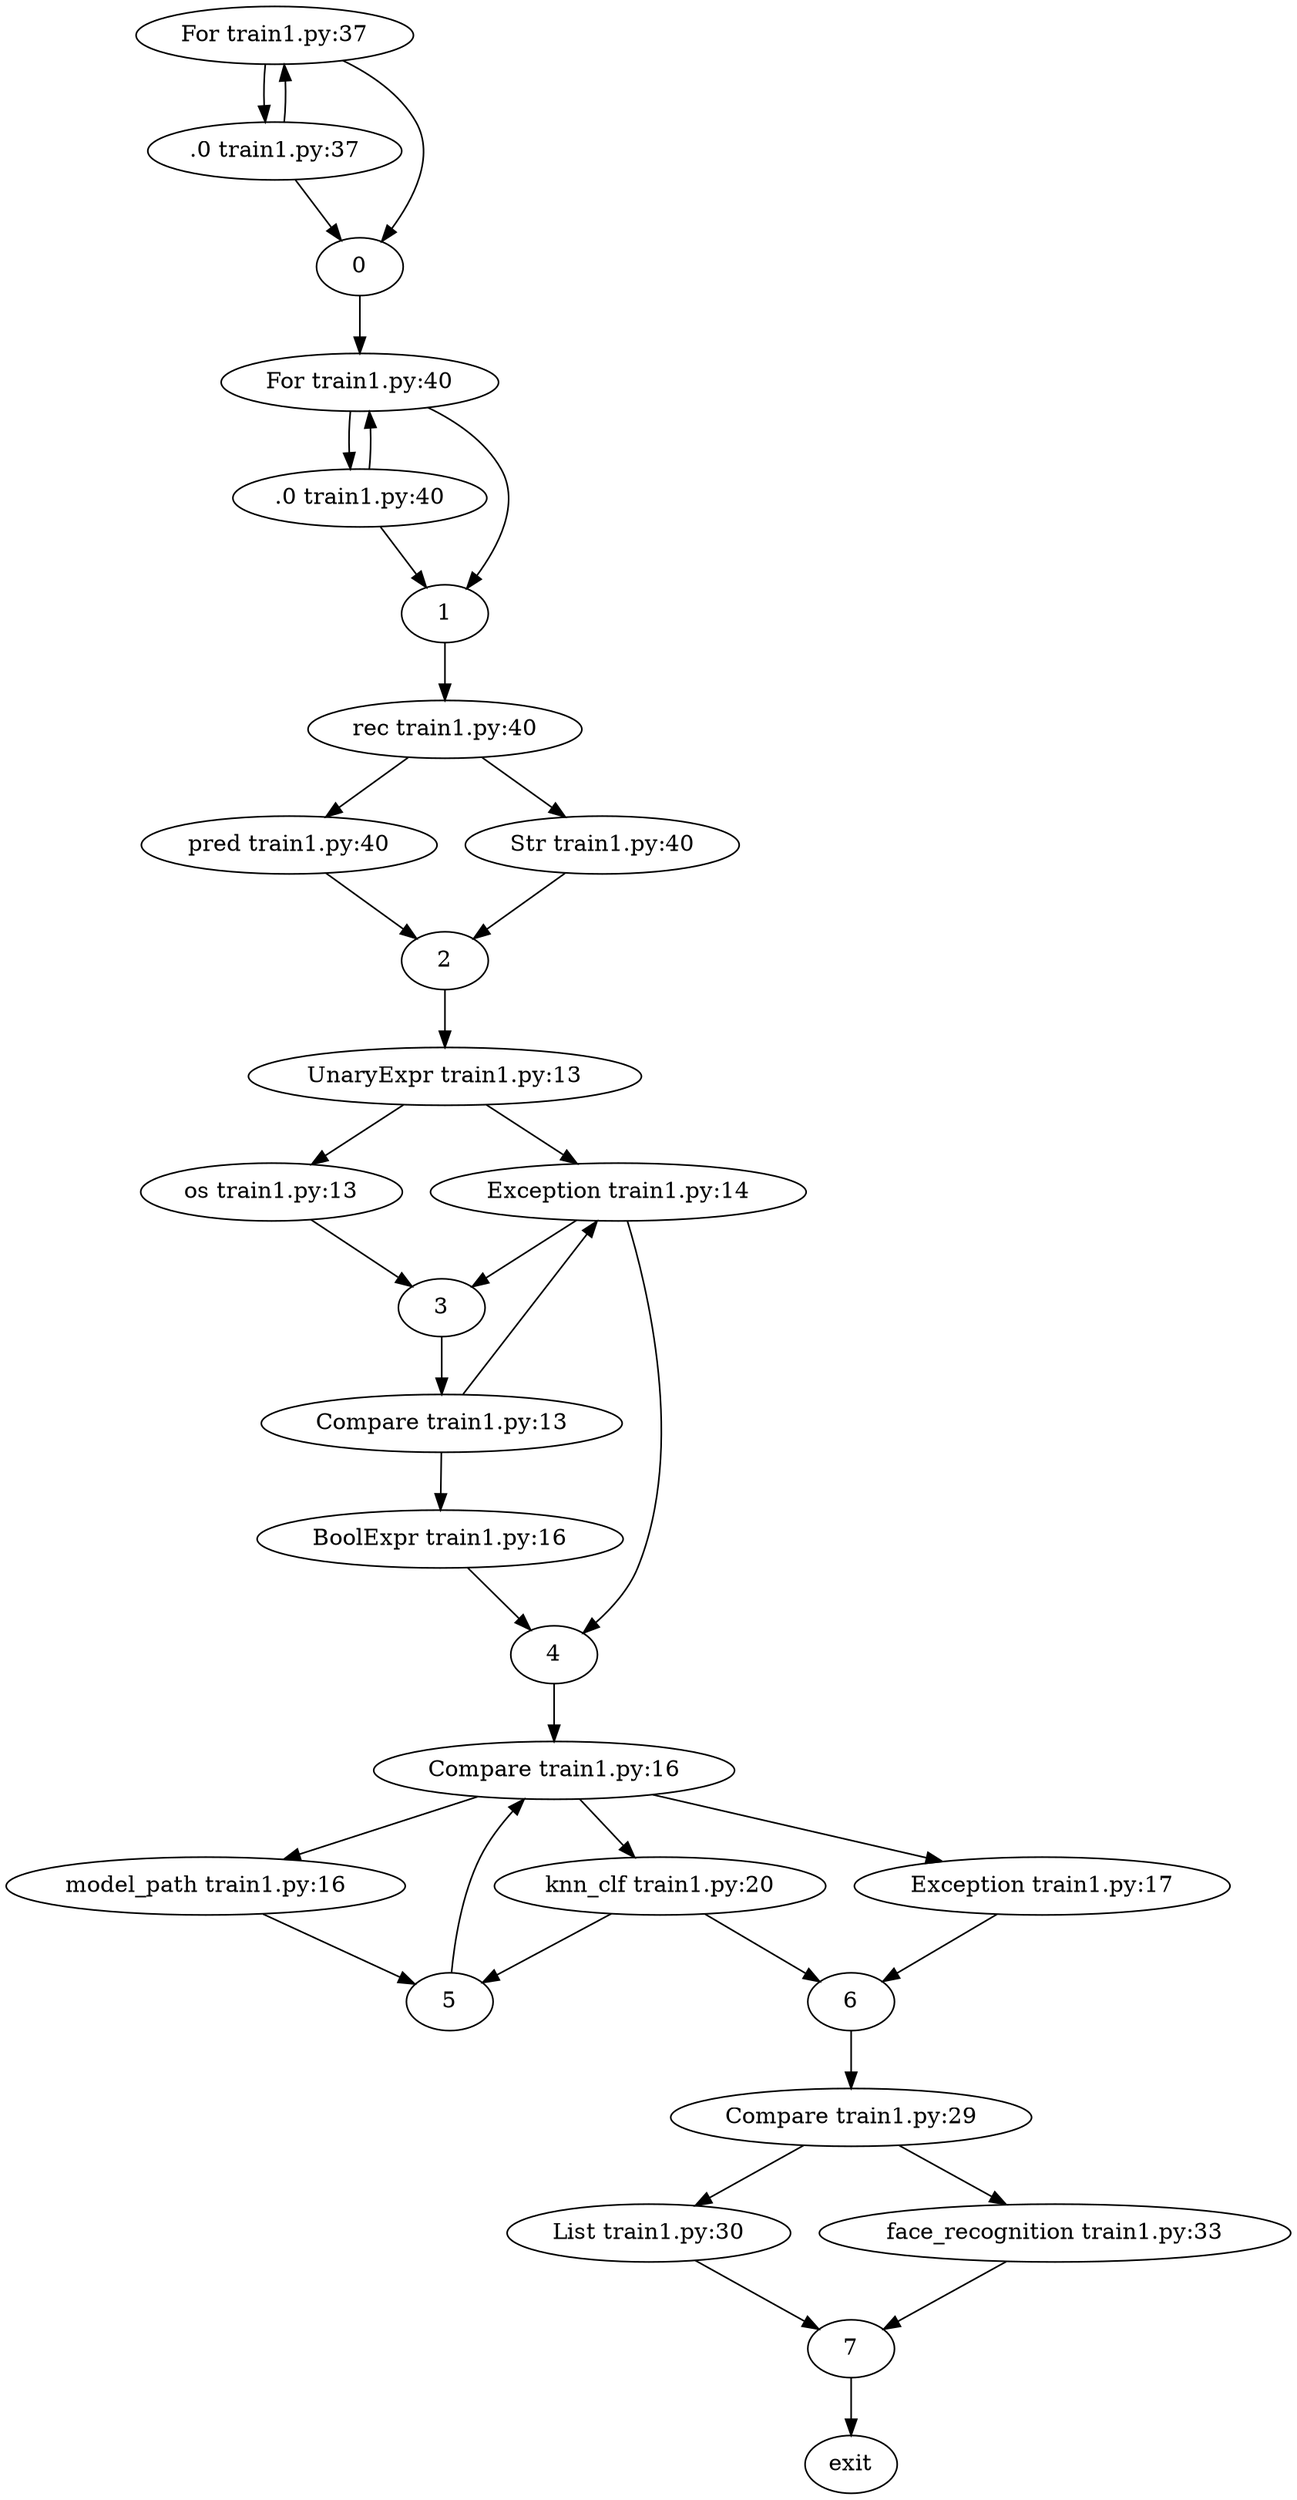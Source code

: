 strict digraph {"For train1.py:37" -> ".0 train1.py:37"
-> "0"
".0 train1.py:37" -> "For train1.py:37"
-> "0"
->
"For train1.py:40" -> ".0 train1.py:40"
-> "1"
".0 train1.py:40" -> "For train1.py:40"
-> "1"
->
"rec train1.py:40" -> "pred train1.py:40"
-> "2"
"rec train1.py:40" -> "Str train1.py:40"
-> "2"
->
"UnaryExpr train1.py:13" -> "Exception train1.py:14"
-> "3"
"UnaryExpr train1.py:13" -> "os train1.py:13"
-> "3"
->
"Compare train1.py:13" -> "Exception train1.py:14"
-> "4"
"Compare train1.py:13" -> "BoolExpr train1.py:16"
-> "4"
->
"Compare train1.py:16" -> "model_path train1.py:16"
-> "5"
"Compare train1.py:16" -> "knn_clf train1.py:20"
-> "5"
->
"Compare train1.py:16" -> "Exception train1.py:17"
-> "6"
"Compare train1.py:16" -> "knn_clf train1.py:20"
-> "6"
->
"Compare train1.py:29" -> "List train1.py:30"
-> "7"
"Compare train1.py:29" -> "face_recognition train1.py:33"
-> "7"
->
exit
}